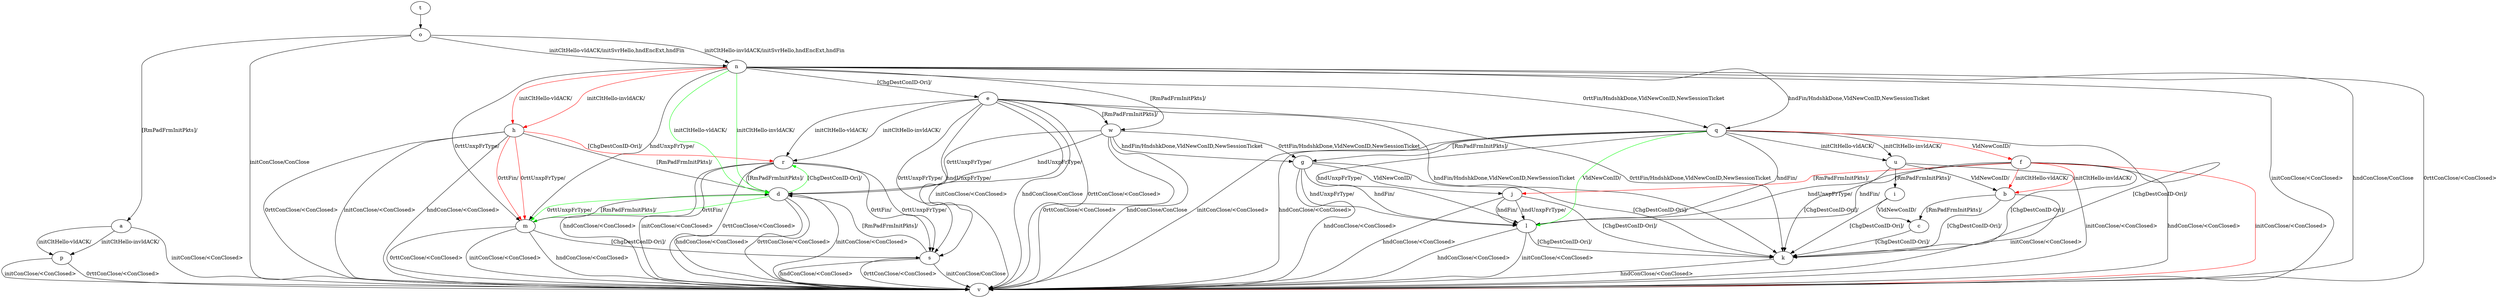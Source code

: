 digraph "" {
	a -> p	[key=0,
		label="initCltHello-vldACK/ "];
	a -> p	[key=1,
		label="initCltHello-invldACK/ "];
	a -> v	[key=0,
		label="initConClose/<ConClosed> "];
	b -> c	[key=0,
		label="[RmPadFrmInitPkts]/ "];
	b -> k	[key=0,
		label="[ChgDestConID-Ori]/ "];
	b -> v	[key=0,
		label="initConClose/<ConClosed> "];
	c -> k	[key=0,
		label="[ChgDestConID-Ori]/ "];
	d -> m	[key=0,
		color=green,
		label="0rttFin/ "];
	d -> m	[key=1,
		color=green,
		label="0rttUnxpFrType/ "];
	d -> r	[key=0,
		color=green,
		label="[ChgDestConID-Ori]/ "];
	d -> v	[key=0,
		label="initConClose/<ConClosed> "];
	d -> v	[key=1,
		label="hndConClose/<ConClosed> "];
	d -> v	[key=2,
		label="0rttConClose/<ConClosed> "];
	e -> k	[key=0,
		label="hndFin/HndshkDone,VldNewConID,NewSessionTicket "];
	e -> k	[key=1,
		label="0rttFin/HndshkDone,VldNewConID,NewSessionTicket "];
	e -> r	[key=0,
		label="initCltHello-vldACK/ "];
	e -> r	[key=1,
		label="initCltHello-invldACK/ "];
	e -> s	[key=0,
		label="hndUnxpFrType/ "];
	e -> s	[key=1,
		label="0rttUnxpFrType/ "];
	e -> v	[key=0,
		label="initConClose/<ConClosed> "];
	e -> v	[key=1,
		label="hndConClose/ConClose "];
	e -> v	[key=2,
		label="0rttConClose/<ConClosed> "];
	e -> w	[key=0,
		label="[RmPadFrmInitPkts]/ "];
	f -> b	[key=0,
		color=red,
		label="initCltHello-vldACK/ "];
	f -> b	[key=1,
		color=red,
		label="initCltHello-invldACK/ "];
	f -> j	[key=0,
		color=red,
		label="[RmPadFrmInitPkts]/ "];
	f -> k	[key=0,
		label="[ChgDestConID-Ori]/ "];
	f -> l	[key=0,
		label="hndFin/ "];
	f -> l	[key=1,
		label="hndUnxpFrType/ "];
	f -> v	[key=0,
		label="hndConClose/<ConClosed> "];
	f -> v	[key=1,
		color=red,
		label="initConClose/<ConClosed> "];
	g -> j	[key=0,
		label="VldNewConID/ "];
	g -> k	[key=0,
		label="[ChgDestConID-Ori]/ "];
	g -> l	[key=0,
		label="hndFin/ "];
	g -> l	[key=1,
		label="hndUnxpFrType/ "];
	g -> v	[key=0,
		label="hndConClose/<ConClosed> "];
	h -> d	[key=0,
		label="[RmPadFrmInitPkts]/ "];
	h -> m	[key=0,
		color=red,
		label="0rttFin/ "];
	h -> m	[key=1,
		color=red,
		label="0rttUnxpFrType/ "];
	h -> r	[key=0,
		color=red,
		label="[ChgDestConID-Ori]/ "];
	h -> v	[key=0,
		label="initConClose/<ConClosed> "];
	h -> v	[key=1,
		label="hndConClose/<ConClosed> "];
	h -> v	[key=2,
		label="0rttConClose/<ConClosed> "];
	i -> c	[key=0,
		label="VldNewConID/ "];
	i -> k	[key=0,
		label="[ChgDestConID-Ori]/ "];
	j -> k	[key=0,
		label="[ChgDestConID-Ori]/ "];
	j -> l	[key=0,
		label="hndFin/ "];
	j -> l	[key=1,
		label="hndUnxpFrType/ "];
	j -> v	[key=0,
		label="hndConClose/<ConClosed> "];
	k -> v	[key=0,
		label="hndConClose/<ConClosed> "];
	l -> k	[key=0,
		label="[ChgDestConID-Ori]/ "];
	l -> v	[key=0,
		label="initConClose/<ConClosed> "];
	l -> v	[key=1,
		label="hndConClose/<ConClosed> "];
	m -> d	[key=0,
		label="[RmPadFrmInitPkts]/ "];
	m -> s	[key=0,
		label="[ChgDestConID-Ori]/ "];
	m -> v	[key=0,
		label="initConClose/<ConClosed> "];
	m -> v	[key=1,
		label="hndConClose/<ConClosed> "];
	m -> v	[key=2,
		label="0rttConClose/<ConClosed> "];
	n -> d	[key=0,
		color=green,
		label="initCltHello-vldACK/ "];
	n -> d	[key=1,
		color=green,
		label="initCltHello-invldACK/ "];
	n -> e	[key=0,
		label="[ChgDestConID-Ori]/ "];
	n -> h	[key=0,
		color=red,
		label="initCltHello-vldACK/ "];
	n -> h	[key=1,
		color=red,
		label="initCltHello-invldACK/ "];
	n -> m	[key=0,
		label="hndUnxpFrType/ "];
	n -> m	[key=1,
		label="0rttUnxpFrType/ "];
	n -> q	[key=0,
		label="hndFin/HndshkDone,VldNewConID,NewSessionTicket "];
	n -> q	[key=1,
		label="0rttFin/HndshkDone,VldNewConID,NewSessionTicket "];
	n -> v	[key=0,
		label="initConClose/<ConClosed> "];
	n -> v	[key=1,
		label="hndConClose/ConClose "];
	n -> v	[key=2,
		label="0rttConClose/<ConClosed> "];
	n -> w	[key=0,
		label="[RmPadFrmInitPkts]/ "];
	o -> a	[key=0,
		label="[RmPadFrmInitPkts]/ "];
	o -> n	[key=0,
		label="initCltHello-vldACK/initSvrHello,hndEncExt,hndFin "];
	o -> n	[key=1,
		label="initCltHello-invldACK/initSvrHello,hndEncExt,hndFin "];
	o -> v	[key=0,
		label="initConClose/ConClose "];
	p -> v	[key=0,
		label="initConClose/<ConClosed> "];
	p -> v	[key=1,
		label="0rttConClose/<ConClosed> "];
	q -> f	[key=0,
		color=red,
		label="VldNewConID/ "];
	q -> g	[key=0,
		label="[RmPadFrmInitPkts]/ "];
	q -> k	[key=0,
		label="[ChgDestConID-Ori]/ "];
	q -> l	[key=0,
		label="hndFin/ "];
	q -> l	[key=1,
		label="hndUnxpFrType/ "];
	q -> l	[key=2,
		color=green,
		label="VldNewConID/ "];
	q -> u	[key=0,
		label="initCltHello-vldACK/ "];
	q -> u	[key=1,
		label="initCltHello-invldACK/ "];
	q -> v	[key=0,
		label="initConClose/<ConClosed> "];
	q -> v	[key=1,
		label="hndConClose/<ConClosed> "];
	r -> d	[key=0,
		label="[RmPadFrmInitPkts]/ "];
	r -> s	[key=0,
		label="0rttFin/ "];
	r -> s	[key=1,
		label="0rttUnxpFrType/ "];
	r -> v	[key=0,
		label="initConClose/<ConClosed> "];
	r -> v	[key=1,
		label="hndConClose/<ConClosed> "];
	r -> v	[key=2,
		label="0rttConClose/<ConClosed> "];
	s -> d	[key=0,
		label="[RmPadFrmInitPkts]/ "];
	s -> v	[key=0,
		label="initConClose/ConClose "];
	s -> v	[key=1,
		label="hndConClose/<ConClosed> "];
	s -> v	[key=2,
		label="0rttConClose/<ConClosed> "];
	t -> o	[key=0];
	u -> b	[key=0,
		label="VldNewConID/ "];
	u -> i	[key=0,
		label="[RmPadFrmInitPkts]/ "];
	u -> k	[key=0,
		label="[ChgDestConID-Ori]/ "];
	u -> v	[key=0,
		label="initConClose/<ConClosed> "];
	w -> d	[key=0,
		label="hndUnxpFrType/ "];
	w -> d	[key=1,
		label="0rttUnxpFrType/ "];
	w -> g	[key=0,
		label="hndFin/HndshkDone,VldNewConID,NewSessionTicket "];
	w -> g	[key=1,
		label="0rttFin/HndshkDone,VldNewConID,NewSessionTicket "];
	w -> v	[key=0,
		label="hndConClose/ConClose "];
	w -> v	[key=1,
		label="0rttConClose/<ConClosed> "];
}
